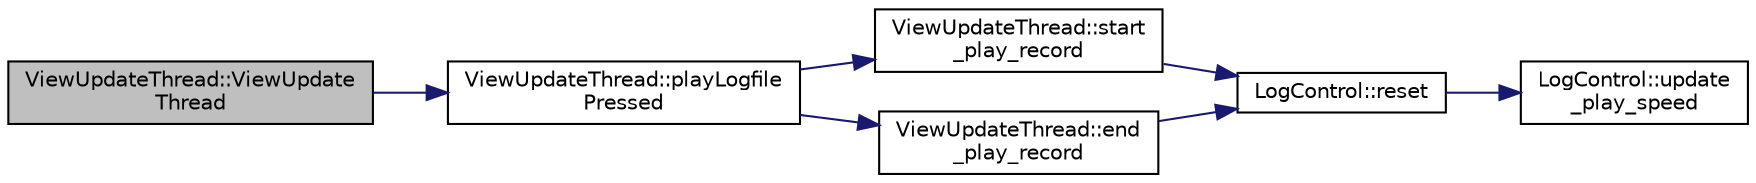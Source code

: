 digraph "ViewUpdateThread::ViewUpdateThread"
{
 // INTERACTIVE_SVG=YES
  edge [fontname="Helvetica",fontsize="10",labelfontname="Helvetica",labelfontsize="10"];
  node [fontname="Helvetica",fontsize="10",shape=record];
  rankdir="LR";
  Node1 [label="ViewUpdateThread::ViewUpdate\lThread",height=0.2,width=0.4,color="black", fillcolor="grey75", style="filled", fontcolor="black"];
  Node1 -> Node2 [color="midnightblue",fontsize="10",style="solid",fontname="Helvetica"];
  Node2 [label="ViewUpdateThread::playLogfile\lPressed",height=0.2,width=0.4,color="black", fillcolor="white", style="filled",URL="$d8/db5/class_view_update_thread.html#aaebb8d0af97137c9ec6147819ab304ed"];
  Node2 -> Node3 [color="midnightblue",fontsize="10",style="solid",fontname="Helvetica"];
  Node3 [label="ViewUpdateThread::start\l_play_record",height=0.2,width=0.4,color="black", fillcolor="white", style="filled",URL="$d8/db5/class_view_update_thread.html#a3aacf2cbde4a2c248b9ee2ccd6cb9299"];
  Node3 -> Node4 [color="midnightblue",fontsize="10",style="solid",fontname="Helvetica"];
  Node4 [label="LogControl::reset",height=0.2,width=0.4,color="black", fillcolor="white", style="filled",URL="$d5/d0b/class_log_control.html#a2192a5f4f176f68b55c776365b047a16"];
  Node4 -> Node5 [color="midnightblue",fontsize="10",style="solid",fontname="Helvetica"];
  Node5 [label="LogControl::update\l_play_speed",height=0.2,width=0.4,color="black", fillcolor="white", style="filled",URL="$d5/d0b/class_log_control.html#a4b1a397fc780411241f0fc330cb8908a"];
  Node2 -> Node6 [color="midnightblue",fontsize="10",style="solid",fontname="Helvetica"];
  Node6 [label="ViewUpdateThread::end\l_play_record",height=0.2,width=0.4,color="black", fillcolor="white", style="filled",URL="$d8/db5/class_view_update_thread.html#a78be31a0b123cada7c4cea395f8c6ee4"];
  Node6 -> Node4 [color="midnightblue",fontsize="10",style="solid",fontname="Helvetica"];
}
